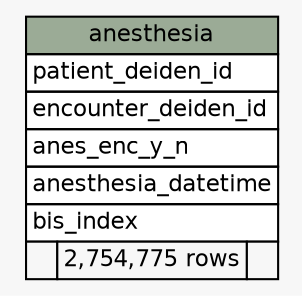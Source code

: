 // dot 2.38.0 on Linux 4.15.0-34-generic
// SchemaSpy rev 590
digraph "anesthesia" {
  graph [
    rankdir="RL"
    bgcolor="#f7f7f7"
    nodesep="0.18"
    ranksep="0.46"
    fontname="Helvetica"
    fontsize="11"
  ];
  node [
    fontname="Helvetica"
    fontsize="11"
    shape="plaintext"
  ];
  edge [
    arrowsize="0.8"
  ];
  "anesthesia" [
    label=<
    <TABLE BORDER="0" CELLBORDER="1" CELLSPACING="0" BGCOLOR="#ffffff">
      <TR><TD COLSPAN="3" BGCOLOR="#9bab96" ALIGN="CENTER">anesthesia</TD></TR>
      <TR><TD PORT="patient_deiden_id" COLSPAN="3" ALIGN="LEFT">patient_deiden_id</TD></TR>
      <TR><TD PORT="encounter_deiden_id" COLSPAN="3" ALIGN="LEFT">encounter_deiden_id</TD></TR>
      <TR><TD PORT="anes_enc_y_n" COLSPAN="3" ALIGN="LEFT">anes_enc_y_n</TD></TR>
      <TR><TD PORT="anesthesia_datetime" COLSPAN="3" ALIGN="LEFT">anesthesia_datetime</TD></TR>
      <TR><TD PORT="bis_index" COLSPAN="3" ALIGN="LEFT">bis_index</TD></TR>
      <TR><TD ALIGN="LEFT" BGCOLOR="#f7f7f7">  </TD><TD ALIGN="RIGHT" BGCOLOR="#f7f7f7">2,754,775 rows</TD><TD ALIGN="RIGHT" BGCOLOR="#f7f7f7">  </TD></TR>
    </TABLE>>
    URL="tables/anesthesia.html"
    tooltip="anesthesia"
  ];
}
